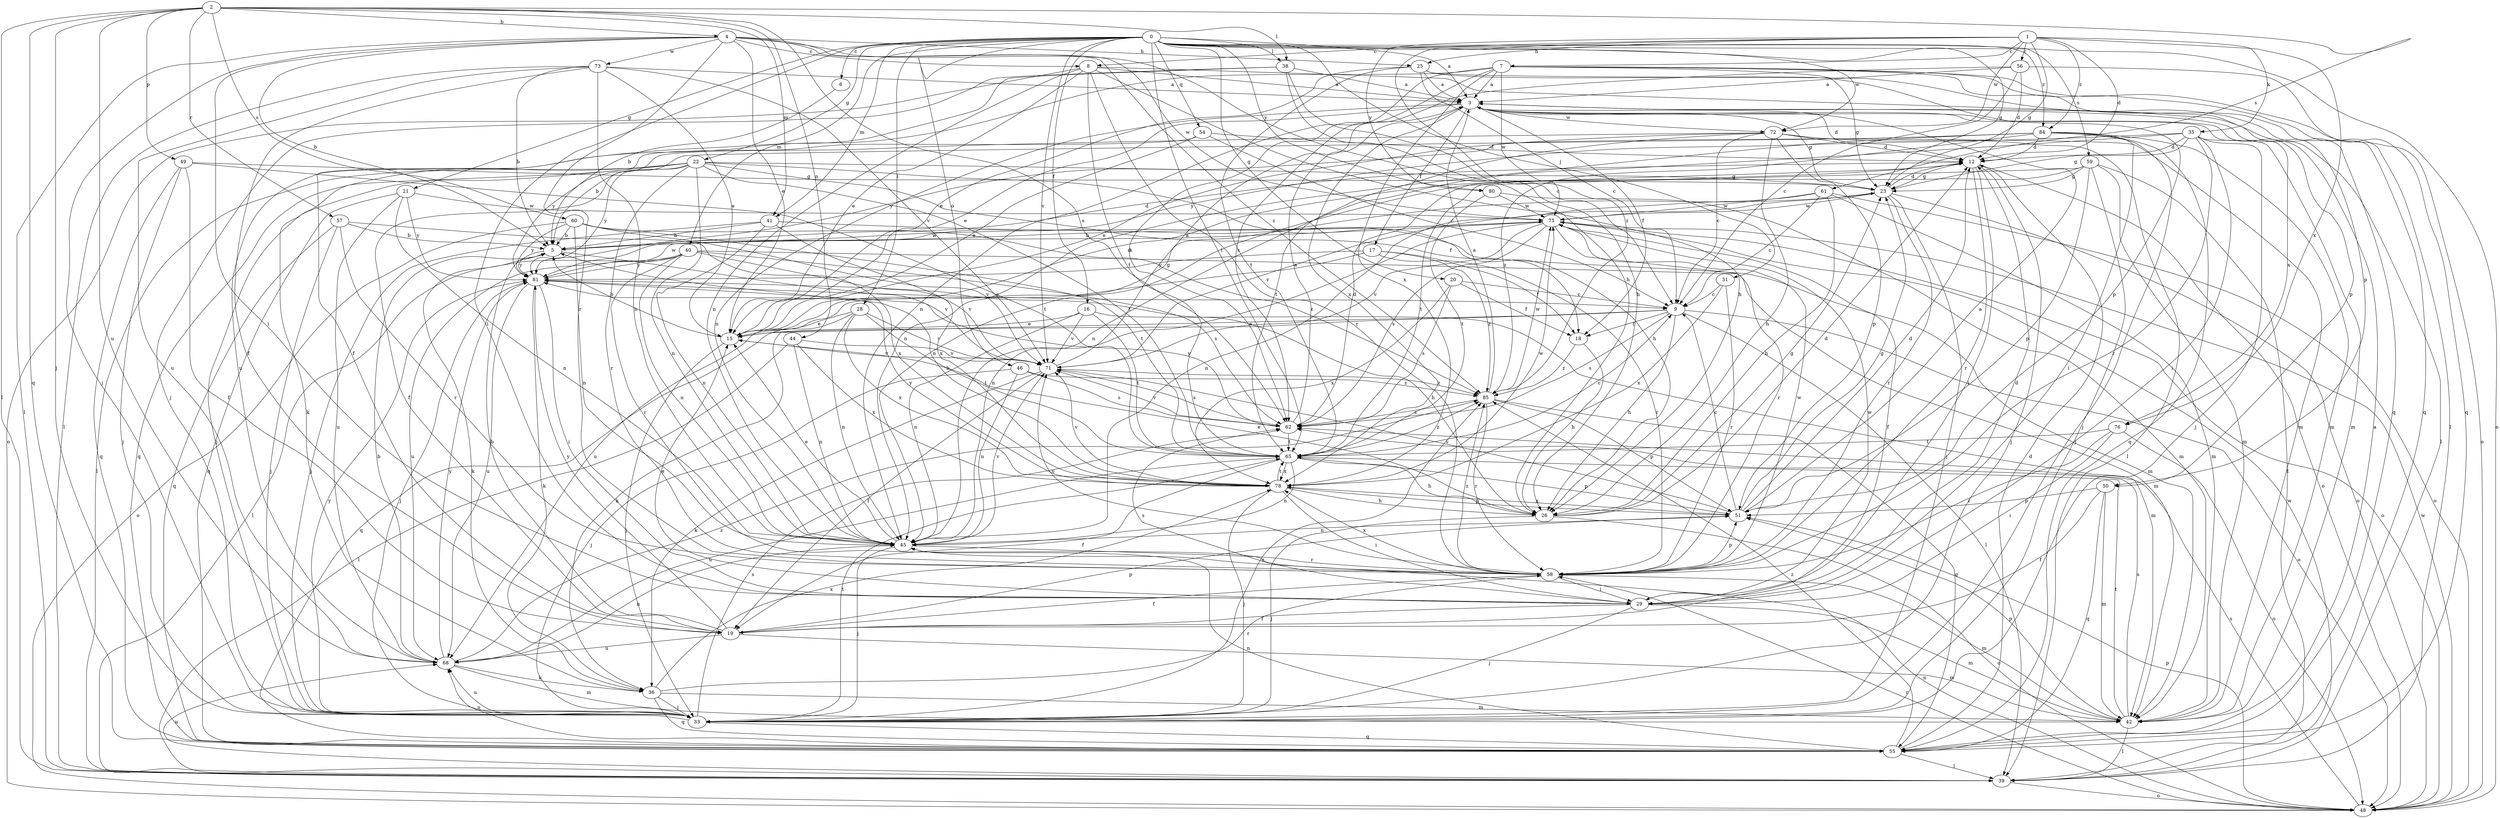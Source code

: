 strict digraph  {
0;
1;
2;
3;
4;
5;
6;
7;
8;
9;
12;
15;
16;
17;
18;
19;
20;
21;
22;
23;
25;
26;
28;
29;
31;
33;
35;
36;
38;
39;
40;
41;
42;
44;
45;
46;
48;
49;
50;
51;
54;
55;
56;
57;
58;
59;
60;
61;
62;
65;
68;
71;
72;
73;
75;
76;
78;
80;
81;
84;
85;
0 -> 3  [label=a];
0 -> 6  [label=c];
0 -> 16  [label=f];
0 -> 20  [label=g];
0 -> 21  [label=g];
0 -> 22  [label=g];
0 -> 23  [label=g];
0 -> 28  [label=i];
0 -> 29  [label=i];
0 -> 31  [label=j];
0 -> 38  [label=l];
0 -> 40  [label=m];
0 -> 41  [label=m];
0 -> 46  [label=o];
0 -> 48  [label=o];
0 -> 54  [label=q];
0 -> 59  [label=s];
0 -> 65  [label=t];
0 -> 71  [label=v];
0 -> 72  [label=w];
0 -> 80  [label=y];
0 -> 84  [label=z];
1 -> 7  [label=c];
1 -> 8  [label=c];
1 -> 12  [label=d];
1 -> 23  [label=g];
1 -> 25  [label=h];
1 -> 35  [label=k];
1 -> 56  [label=r];
1 -> 72  [label=w];
1 -> 76  [label=x];
1 -> 80  [label=y];
1 -> 84  [label=z];
1 -> 85  [label=z];
2 -> 4  [label=b];
2 -> 33  [label=j];
2 -> 38  [label=l];
2 -> 39  [label=l];
2 -> 41  [label=m];
2 -> 44  [label=n];
2 -> 49  [label=p];
2 -> 55  [label=q];
2 -> 57  [label=r];
2 -> 60  [label=s];
2 -> 61  [label=s];
2 -> 62  [label=s];
2 -> 68  [label=u];
3 -> 12  [label=d];
3 -> 15  [label=e];
3 -> 17  [label=f];
3 -> 18  [label=f];
3 -> 23  [label=g];
3 -> 39  [label=l];
3 -> 45  [label=n];
3 -> 50  [label=p];
3 -> 72  [label=w];
3 -> 76  [label=x];
3 -> 78  [label=x];
4 -> 5  [label=b];
4 -> 8  [label=c];
4 -> 15  [label=e];
4 -> 25  [label=h];
4 -> 26  [label=h];
4 -> 29  [label=i];
4 -> 33  [label=j];
4 -> 39  [label=l];
4 -> 58  [label=r];
4 -> 73  [label=w];
4 -> 75  [label=w];
4 -> 85  [label=z];
5 -> 12  [label=d];
5 -> 36  [label=k];
5 -> 71  [label=v];
5 -> 75  [label=w];
5 -> 81  [label=y];
6 -> 5  [label=b];
7 -> 3  [label=a];
7 -> 23  [label=g];
7 -> 39  [label=l];
7 -> 45  [label=n];
7 -> 48  [label=o];
7 -> 55  [label=q];
7 -> 62  [label=s];
7 -> 68  [label=u];
7 -> 75  [label=w];
7 -> 78  [label=x];
8 -> 3  [label=a];
8 -> 15  [label=e];
8 -> 26  [label=h];
8 -> 45  [label=n];
8 -> 48  [label=o];
8 -> 50  [label=p];
8 -> 58  [label=r];
8 -> 65  [label=t];
9 -> 15  [label=e];
9 -> 18  [label=f];
9 -> 26  [label=h];
9 -> 36  [label=k];
9 -> 39  [label=l];
9 -> 48  [label=o];
9 -> 62  [label=s];
12 -> 23  [label=g];
12 -> 29  [label=i];
12 -> 33  [label=j];
12 -> 48  [label=o];
12 -> 58  [label=r];
15 -> 5  [label=b];
15 -> 12  [label=d];
15 -> 23  [label=g];
15 -> 33  [label=j];
15 -> 71  [label=v];
16 -> 15  [label=e];
16 -> 42  [label=m];
16 -> 45  [label=n];
16 -> 65  [label=t];
16 -> 71  [label=v];
17 -> 18  [label=f];
17 -> 58  [label=r];
17 -> 68  [label=u];
17 -> 81  [label=y];
17 -> 85  [label=z];
18 -> 26  [label=h];
18 -> 85  [label=z];
19 -> 5  [label=b];
19 -> 42  [label=m];
19 -> 51  [label=p];
19 -> 68  [label=u];
19 -> 81  [label=y];
20 -> 9  [label=c];
20 -> 18  [label=f];
20 -> 62  [label=s];
20 -> 78  [label=x];
21 -> 45  [label=n];
21 -> 55  [label=q];
21 -> 68  [label=u];
21 -> 75  [label=w];
21 -> 81  [label=y];
22 -> 18  [label=f];
22 -> 19  [label=f];
22 -> 23  [label=g];
22 -> 26  [label=h];
22 -> 33  [label=j];
22 -> 39  [label=l];
22 -> 45  [label=n];
22 -> 55  [label=q];
22 -> 58  [label=r];
22 -> 65  [label=t];
22 -> 81  [label=y];
23 -> 12  [label=d];
23 -> 33  [label=j];
23 -> 48  [label=o];
23 -> 58  [label=r];
23 -> 71  [label=v];
23 -> 75  [label=w];
25 -> 3  [label=a];
25 -> 9  [label=c];
25 -> 15  [label=e];
25 -> 51  [label=p];
25 -> 55  [label=q];
25 -> 65  [label=t];
26 -> 12  [label=d];
26 -> 15  [label=e];
26 -> 23  [label=g];
26 -> 33  [label=j];
26 -> 48  [label=o];
28 -> 15  [label=e];
28 -> 45  [label=n];
28 -> 55  [label=q];
28 -> 65  [label=t];
28 -> 71  [label=v];
28 -> 78  [label=x];
29 -> 12  [label=d];
29 -> 15  [label=e];
29 -> 19  [label=f];
29 -> 33  [label=j];
29 -> 42  [label=m];
29 -> 62  [label=s];
29 -> 75  [label=w];
31 -> 9  [label=c];
31 -> 58  [label=r];
31 -> 78  [label=x];
33 -> 55  [label=q];
33 -> 62  [label=s];
33 -> 65  [label=t];
33 -> 68  [label=u];
33 -> 81  [label=y];
33 -> 85  [label=z];
35 -> 12  [label=d];
35 -> 23  [label=g];
35 -> 29  [label=i];
35 -> 33  [label=j];
35 -> 42  [label=m];
35 -> 45  [label=n];
35 -> 58  [label=r];
35 -> 81  [label=y];
36 -> 33  [label=j];
36 -> 42  [label=m];
36 -> 55  [label=q];
36 -> 58  [label=r];
36 -> 78  [label=x];
38 -> 3  [label=a];
38 -> 9  [label=c];
38 -> 19  [label=f];
38 -> 26  [label=h];
38 -> 33  [label=j];
39 -> 48  [label=o];
39 -> 68  [label=u];
39 -> 75  [label=w];
40 -> 39  [label=l];
40 -> 42  [label=m];
40 -> 45  [label=n];
40 -> 58  [label=r];
40 -> 62  [label=s];
40 -> 68  [label=u];
40 -> 71  [label=v];
40 -> 81  [label=y];
41 -> 5  [label=b];
41 -> 33  [label=j];
41 -> 42  [label=m];
41 -> 45  [label=n];
41 -> 78  [label=x];
42 -> 39  [label=l];
42 -> 51  [label=p];
42 -> 62  [label=s];
42 -> 65  [label=t];
44 -> 39  [label=l];
44 -> 45  [label=n];
44 -> 71  [label=v];
44 -> 78  [label=x];
45 -> 15  [label=e];
45 -> 33  [label=j];
45 -> 58  [label=r];
45 -> 71  [label=v];
46 -> 33  [label=j];
46 -> 45  [label=n];
46 -> 62  [label=s];
46 -> 85  [label=z];
48 -> 45  [label=n];
48 -> 51  [label=p];
48 -> 58  [label=r];
48 -> 62  [label=s];
48 -> 75  [label=w];
49 -> 19  [label=f];
49 -> 23  [label=g];
49 -> 33  [label=j];
49 -> 55  [label=q];
49 -> 65  [label=t];
50 -> 19  [label=f];
50 -> 42  [label=m];
50 -> 51  [label=p];
50 -> 55  [label=q];
51 -> 3  [label=a];
51 -> 9  [label=c];
51 -> 12  [label=d];
51 -> 23  [label=g];
51 -> 45  [label=n];
51 -> 71  [label=v];
51 -> 78  [label=x];
54 -> 9  [label=c];
54 -> 12  [label=d];
54 -> 15  [label=e];
54 -> 36  [label=k];
55 -> 3  [label=a];
55 -> 12  [label=d];
55 -> 39  [label=l];
55 -> 45  [label=n];
55 -> 68  [label=u];
55 -> 85  [label=z];
56 -> 3  [label=a];
56 -> 9  [label=c];
56 -> 12  [label=d];
56 -> 55  [label=q];
56 -> 62  [label=s];
57 -> 5  [label=b];
57 -> 33  [label=j];
57 -> 55  [label=q];
57 -> 58  [label=r];
57 -> 78  [label=x];
58 -> 19  [label=f];
58 -> 29  [label=i];
58 -> 42  [label=m];
58 -> 51  [label=p];
58 -> 71  [label=v];
58 -> 75  [label=w];
58 -> 78  [label=x];
58 -> 85  [label=z];
59 -> 23  [label=g];
59 -> 33  [label=j];
59 -> 39  [label=l];
59 -> 42  [label=m];
59 -> 45  [label=n];
59 -> 51  [label=p];
59 -> 65  [label=t];
60 -> 5  [label=b];
60 -> 45  [label=n];
60 -> 48  [label=o];
60 -> 65  [label=t];
60 -> 71  [label=v];
60 -> 81  [label=y];
60 -> 85  [label=z];
61 -> 9  [label=c];
61 -> 26  [label=h];
61 -> 42  [label=m];
61 -> 45  [label=n];
61 -> 48  [label=o];
61 -> 75  [label=w];
62 -> 3  [label=a];
62 -> 12  [label=d];
62 -> 65  [label=t];
62 -> 71  [label=v];
62 -> 81  [label=y];
65 -> 9  [label=c];
65 -> 19  [label=f];
65 -> 26  [label=h];
65 -> 45  [label=n];
65 -> 51  [label=p];
65 -> 68  [label=u];
65 -> 78  [label=x];
65 -> 85  [label=z];
68 -> 5  [label=b];
68 -> 36  [label=k];
68 -> 42  [label=m];
68 -> 45  [label=n];
68 -> 81  [label=y];
68 -> 85  [label=z];
71 -> 3  [label=a];
71 -> 19  [label=f];
71 -> 36  [label=k];
71 -> 62  [label=s];
71 -> 85  [label=z];
72 -> 9  [label=c];
72 -> 12  [label=d];
72 -> 15  [label=e];
72 -> 26  [label=h];
72 -> 39  [label=l];
72 -> 42  [label=m];
72 -> 51  [label=p];
72 -> 65  [label=t];
72 -> 81  [label=y];
73 -> 3  [label=a];
73 -> 5  [label=b];
73 -> 15  [label=e];
73 -> 19  [label=f];
73 -> 39  [label=l];
73 -> 45  [label=n];
73 -> 68  [label=u];
73 -> 71  [label=v];
75 -> 5  [label=b];
75 -> 19  [label=f];
75 -> 45  [label=n];
75 -> 48  [label=o];
75 -> 58  [label=r];
75 -> 62  [label=s];
75 -> 71  [label=v];
76 -> 29  [label=i];
76 -> 48  [label=o];
76 -> 58  [label=r];
76 -> 65  [label=t];
78 -> 5  [label=b];
78 -> 26  [label=h];
78 -> 29  [label=i];
78 -> 33  [label=j];
78 -> 51  [label=p];
78 -> 65  [label=t];
78 -> 71  [label=v];
78 -> 75  [label=w];
78 -> 81  [label=y];
80 -> 42  [label=m];
80 -> 65  [label=t];
80 -> 75  [label=w];
81 -> 9  [label=c];
81 -> 26  [label=h];
81 -> 29  [label=i];
81 -> 33  [label=j];
81 -> 36  [label=k];
81 -> 68  [label=u];
81 -> 75  [label=w];
84 -> 5  [label=b];
84 -> 12  [label=d];
84 -> 29  [label=i];
84 -> 33  [label=j];
84 -> 42  [label=m];
84 -> 45  [label=n];
84 -> 55  [label=q];
84 -> 81  [label=y];
84 -> 85  [label=z];
85 -> 3  [label=a];
85 -> 51  [label=p];
85 -> 55  [label=q];
85 -> 58  [label=r];
85 -> 62  [label=s];
85 -> 75  [label=w];
}

